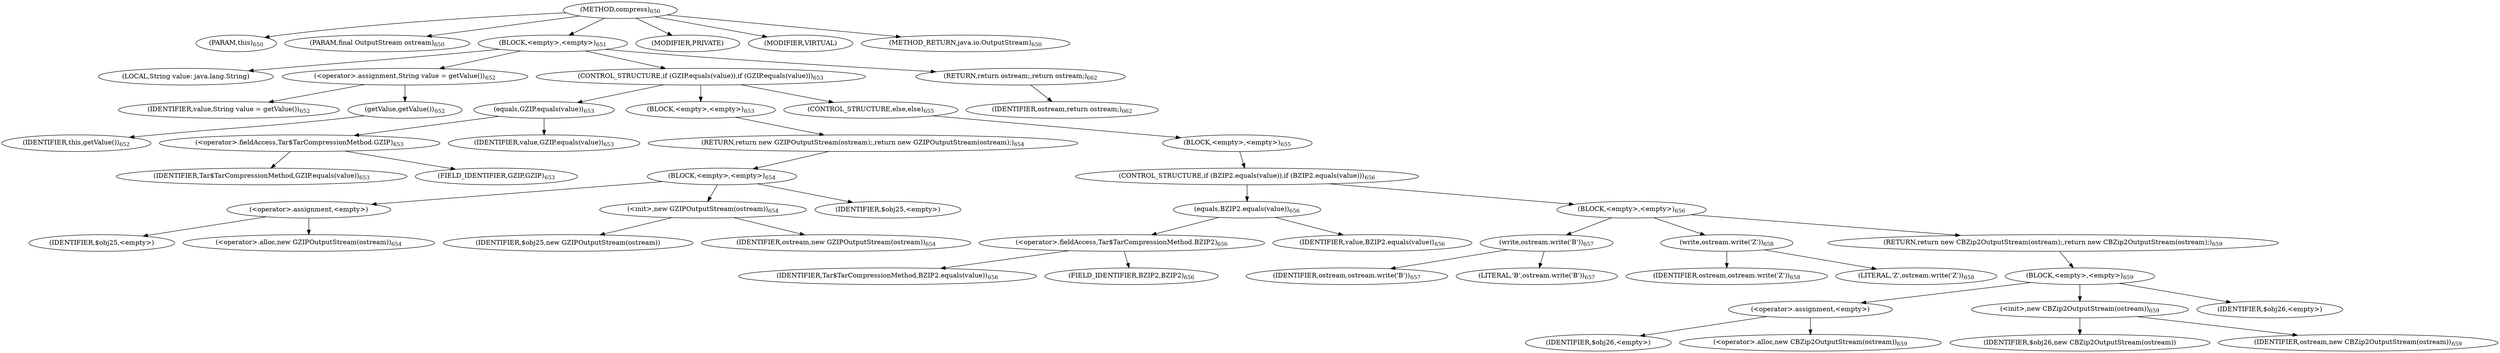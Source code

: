 digraph "compress" {  
"1443" [label = <(METHOD,compress)<SUB>650</SUB>> ]
"99" [label = <(PARAM,this)<SUB>650</SUB>> ]
"1444" [label = <(PARAM,final OutputStream ostream)<SUB>650</SUB>> ]
"1445" [label = <(BLOCK,&lt;empty&gt;,&lt;empty&gt;)<SUB>651</SUB>> ]
"1446" [label = <(LOCAL,String value: java.lang.String)> ]
"1447" [label = <(&lt;operator&gt;.assignment,String value = getValue())<SUB>652</SUB>> ]
"1448" [label = <(IDENTIFIER,value,String value = getValue())<SUB>652</SUB>> ]
"1449" [label = <(getValue,getValue())<SUB>652</SUB>> ]
"98" [label = <(IDENTIFIER,this,getValue())<SUB>652</SUB>> ]
"1450" [label = <(CONTROL_STRUCTURE,if (GZIP.equals(value)),if (GZIP.equals(value)))<SUB>653</SUB>> ]
"1451" [label = <(equals,GZIP.equals(value))<SUB>653</SUB>> ]
"1452" [label = <(&lt;operator&gt;.fieldAccess,Tar$TarCompressionMethod.GZIP)<SUB>653</SUB>> ]
"1453" [label = <(IDENTIFIER,Tar$TarCompressionMethod,GZIP.equals(value))<SUB>653</SUB>> ]
"1454" [label = <(FIELD_IDENTIFIER,GZIP,GZIP)<SUB>653</SUB>> ]
"1455" [label = <(IDENTIFIER,value,GZIP.equals(value))<SUB>653</SUB>> ]
"1456" [label = <(BLOCK,&lt;empty&gt;,&lt;empty&gt;)<SUB>653</SUB>> ]
"1457" [label = <(RETURN,return new GZIPOutputStream(ostream);,return new GZIPOutputStream(ostream);)<SUB>654</SUB>> ]
"1458" [label = <(BLOCK,&lt;empty&gt;,&lt;empty&gt;)<SUB>654</SUB>> ]
"1459" [label = <(&lt;operator&gt;.assignment,&lt;empty&gt;)> ]
"1460" [label = <(IDENTIFIER,$obj25,&lt;empty&gt;)> ]
"1461" [label = <(&lt;operator&gt;.alloc,new GZIPOutputStream(ostream))<SUB>654</SUB>> ]
"1462" [label = <(&lt;init&gt;,new GZIPOutputStream(ostream))<SUB>654</SUB>> ]
"1463" [label = <(IDENTIFIER,$obj25,new GZIPOutputStream(ostream))> ]
"1464" [label = <(IDENTIFIER,ostream,new GZIPOutputStream(ostream))<SUB>654</SUB>> ]
"1465" [label = <(IDENTIFIER,$obj25,&lt;empty&gt;)> ]
"1466" [label = <(CONTROL_STRUCTURE,else,else)<SUB>655</SUB>> ]
"1467" [label = <(BLOCK,&lt;empty&gt;,&lt;empty&gt;)<SUB>655</SUB>> ]
"1468" [label = <(CONTROL_STRUCTURE,if (BZIP2.equals(value)),if (BZIP2.equals(value)))<SUB>656</SUB>> ]
"1469" [label = <(equals,BZIP2.equals(value))<SUB>656</SUB>> ]
"1470" [label = <(&lt;operator&gt;.fieldAccess,Tar$TarCompressionMethod.BZIP2)<SUB>656</SUB>> ]
"1471" [label = <(IDENTIFIER,Tar$TarCompressionMethod,BZIP2.equals(value))<SUB>656</SUB>> ]
"1472" [label = <(FIELD_IDENTIFIER,BZIP2,BZIP2)<SUB>656</SUB>> ]
"1473" [label = <(IDENTIFIER,value,BZIP2.equals(value))<SUB>656</SUB>> ]
"1474" [label = <(BLOCK,&lt;empty&gt;,&lt;empty&gt;)<SUB>656</SUB>> ]
"1475" [label = <(write,ostream.write('B'))<SUB>657</SUB>> ]
"1476" [label = <(IDENTIFIER,ostream,ostream.write('B'))<SUB>657</SUB>> ]
"1477" [label = <(LITERAL,'B',ostream.write('B'))<SUB>657</SUB>> ]
"1478" [label = <(write,ostream.write('Z'))<SUB>658</SUB>> ]
"1479" [label = <(IDENTIFIER,ostream,ostream.write('Z'))<SUB>658</SUB>> ]
"1480" [label = <(LITERAL,'Z',ostream.write('Z'))<SUB>658</SUB>> ]
"1481" [label = <(RETURN,return new CBZip2OutputStream(ostream);,return new CBZip2OutputStream(ostream);)<SUB>659</SUB>> ]
"1482" [label = <(BLOCK,&lt;empty&gt;,&lt;empty&gt;)<SUB>659</SUB>> ]
"1483" [label = <(&lt;operator&gt;.assignment,&lt;empty&gt;)> ]
"1484" [label = <(IDENTIFIER,$obj26,&lt;empty&gt;)> ]
"1485" [label = <(&lt;operator&gt;.alloc,new CBZip2OutputStream(ostream))<SUB>659</SUB>> ]
"1486" [label = <(&lt;init&gt;,new CBZip2OutputStream(ostream))<SUB>659</SUB>> ]
"1487" [label = <(IDENTIFIER,$obj26,new CBZip2OutputStream(ostream))> ]
"1488" [label = <(IDENTIFIER,ostream,new CBZip2OutputStream(ostream))<SUB>659</SUB>> ]
"1489" [label = <(IDENTIFIER,$obj26,&lt;empty&gt;)> ]
"1490" [label = <(RETURN,return ostream;,return ostream;)<SUB>662</SUB>> ]
"1491" [label = <(IDENTIFIER,ostream,return ostream;)<SUB>662</SUB>> ]
"1492" [label = <(MODIFIER,PRIVATE)> ]
"1493" [label = <(MODIFIER,VIRTUAL)> ]
"1494" [label = <(METHOD_RETURN,java.io.OutputStream)<SUB>650</SUB>> ]
  "1443" -> "99" 
  "1443" -> "1444" 
  "1443" -> "1445" 
  "1443" -> "1492" 
  "1443" -> "1493" 
  "1443" -> "1494" 
  "1445" -> "1446" 
  "1445" -> "1447" 
  "1445" -> "1450" 
  "1445" -> "1490" 
  "1447" -> "1448" 
  "1447" -> "1449" 
  "1449" -> "98" 
  "1450" -> "1451" 
  "1450" -> "1456" 
  "1450" -> "1466" 
  "1451" -> "1452" 
  "1451" -> "1455" 
  "1452" -> "1453" 
  "1452" -> "1454" 
  "1456" -> "1457" 
  "1457" -> "1458" 
  "1458" -> "1459" 
  "1458" -> "1462" 
  "1458" -> "1465" 
  "1459" -> "1460" 
  "1459" -> "1461" 
  "1462" -> "1463" 
  "1462" -> "1464" 
  "1466" -> "1467" 
  "1467" -> "1468" 
  "1468" -> "1469" 
  "1468" -> "1474" 
  "1469" -> "1470" 
  "1469" -> "1473" 
  "1470" -> "1471" 
  "1470" -> "1472" 
  "1474" -> "1475" 
  "1474" -> "1478" 
  "1474" -> "1481" 
  "1475" -> "1476" 
  "1475" -> "1477" 
  "1478" -> "1479" 
  "1478" -> "1480" 
  "1481" -> "1482" 
  "1482" -> "1483" 
  "1482" -> "1486" 
  "1482" -> "1489" 
  "1483" -> "1484" 
  "1483" -> "1485" 
  "1486" -> "1487" 
  "1486" -> "1488" 
  "1490" -> "1491" 
}
